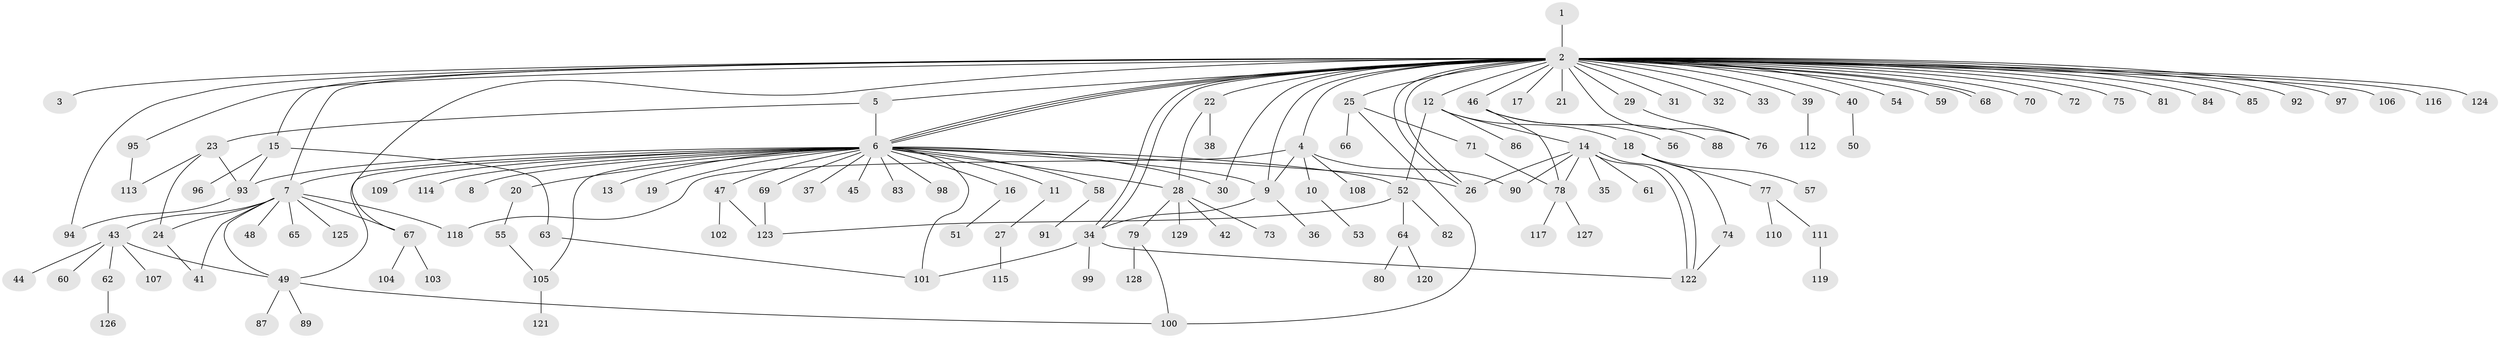 // coarse degree distribution, {1: 0.765625, 34: 0.015625, 5: 0.046875, 4: 0.03125, 19: 0.015625, 10: 0.015625, 9: 0.015625, 2: 0.078125, 6: 0.015625}
// Generated by graph-tools (version 1.1) at 2025/18/03/04/25 18:18:08]
// undirected, 129 vertices, 167 edges
graph export_dot {
graph [start="1"]
  node [color=gray90,style=filled];
  1;
  2;
  3;
  4;
  5;
  6;
  7;
  8;
  9;
  10;
  11;
  12;
  13;
  14;
  15;
  16;
  17;
  18;
  19;
  20;
  21;
  22;
  23;
  24;
  25;
  26;
  27;
  28;
  29;
  30;
  31;
  32;
  33;
  34;
  35;
  36;
  37;
  38;
  39;
  40;
  41;
  42;
  43;
  44;
  45;
  46;
  47;
  48;
  49;
  50;
  51;
  52;
  53;
  54;
  55;
  56;
  57;
  58;
  59;
  60;
  61;
  62;
  63;
  64;
  65;
  66;
  67;
  68;
  69;
  70;
  71;
  72;
  73;
  74;
  75;
  76;
  77;
  78;
  79;
  80;
  81;
  82;
  83;
  84;
  85;
  86;
  87;
  88;
  89;
  90;
  91;
  92;
  93;
  94;
  95;
  96;
  97;
  98;
  99;
  100;
  101;
  102;
  103;
  104;
  105;
  106;
  107;
  108;
  109;
  110;
  111;
  112;
  113;
  114;
  115;
  116;
  117;
  118;
  119;
  120;
  121;
  122;
  123;
  124;
  125;
  126;
  127;
  128;
  129;
  1 -- 2;
  2 -- 3;
  2 -- 4;
  2 -- 5;
  2 -- 6;
  2 -- 6;
  2 -- 6;
  2 -- 7;
  2 -- 9;
  2 -- 12;
  2 -- 15;
  2 -- 17;
  2 -- 21;
  2 -- 22;
  2 -- 25;
  2 -- 26;
  2 -- 26;
  2 -- 29;
  2 -- 30;
  2 -- 31;
  2 -- 32;
  2 -- 33;
  2 -- 34;
  2 -- 34;
  2 -- 39;
  2 -- 40;
  2 -- 46;
  2 -- 54;
  2 -- 59;
  2 -- 67;
  2 -- 68;
  2 -- 68;
  2 -- 70;
  2 -- 72;
  2 -- 75;
  2 -- 76;
  2 -- 81;
  2 -- 84;
  2 -- 85;
  2 -- 92;
  2 -- 94;
  2 -- 95;
  2 -- 97;
  2 -- 106;
  2 -- 116;
  2 -- 124;
  4 -- 9;
  4 -- 10;
  4 -- 90;
  4 -- 108;
  4 -- 118;
  5 -- 6;
  5 -- 23;
  6 -- 7;
  6 -- 8;
  6 -- 9;
  6 -- 11;
  6 -- 13;
  6 -- 16;
  6 -- 19;
  6 -- 20;
  6 -- 26;
  6 -- 28;
  6 -- 30;
  6 -- 37;
  6 -- 45;
  6 -- 47;
  6 -- 49;
  6 -- 52;
  6 -- 58;
  6 -- 69;
  6 -- 83;
  6 -- 93;
  6 -- 98;
  6 -- 101;
  6 -- 105;
  6 -- 109;
  6 -- 114;
  7 -- 24;
  7 -- 41;
  7 -- 43;
  7 -- 48;
  7 -- 49;
  7 -- 65;
  7 -- 67;
  7 -- 118;
  7 -- 125;
  9 -- 34;
  9 -- 36;
  10 -- 53;
  11 -- 27;
  12 -- 14;
  12 -- 18;
  12 -- 52;
  12 -- 86;
  14 -- 26;
  14 -- 35;
  14 -- 61;
  14 -- 78;
  14 -- 90;
  14 -- 122;
  14 -- 122;
  15 -- 63;
  15 -- 93;
  15 -- 96;
  16 -- 51;
  18 -- 57;
  18 -- 74;
  18 -- 77;
  20 -- 55;
  22 -- 28;
  22 -- 38;
  23 -- 24;
  23 -- 93;
  23 -- 113;
  24 -- 41;
  25 -- 66;
  25 -- 71;
  25 -- 100;
  27 -- 115;
  28 -- 42;
  28 -- 73;
  28 -- 79;
  28 -- 129;
  29 -- 76;
  34 -- 99;
  34 -- 101;
  34 -- 122;
  39 -- 112;
  40 -- 50;
  43 -- 44;
  43 -- 49;
  43 -- 60;
  43 -- 62;
  43 -- 107;
  46 -- 56;
  46 -- 78;
  46 -- 88;
  47 -- 102;
  47 -- 123;
  49 -- 87;
  49 -- 89;
  49 -- 100;
  52 -- 64;
  52 -- 82;
  52 -- 123;
  55 -- 105;
  58 -- 91;
  62 -- 126;
  63 -- 101;
  64 -- 80;
  64 -- 120;
  67 -- 103;
  67 -- 104;
  69 -- 123;
  71 -- 78;
  74 -- 122;
  77 -- 110;
  77 -- 111;
  78 -- 117;
  78 -- 127;
  79 -- 100;
  79 -- 128;
  93 -- 94;
  95 -- 113;
  105 -- 121;
  111 -- 119;
}
